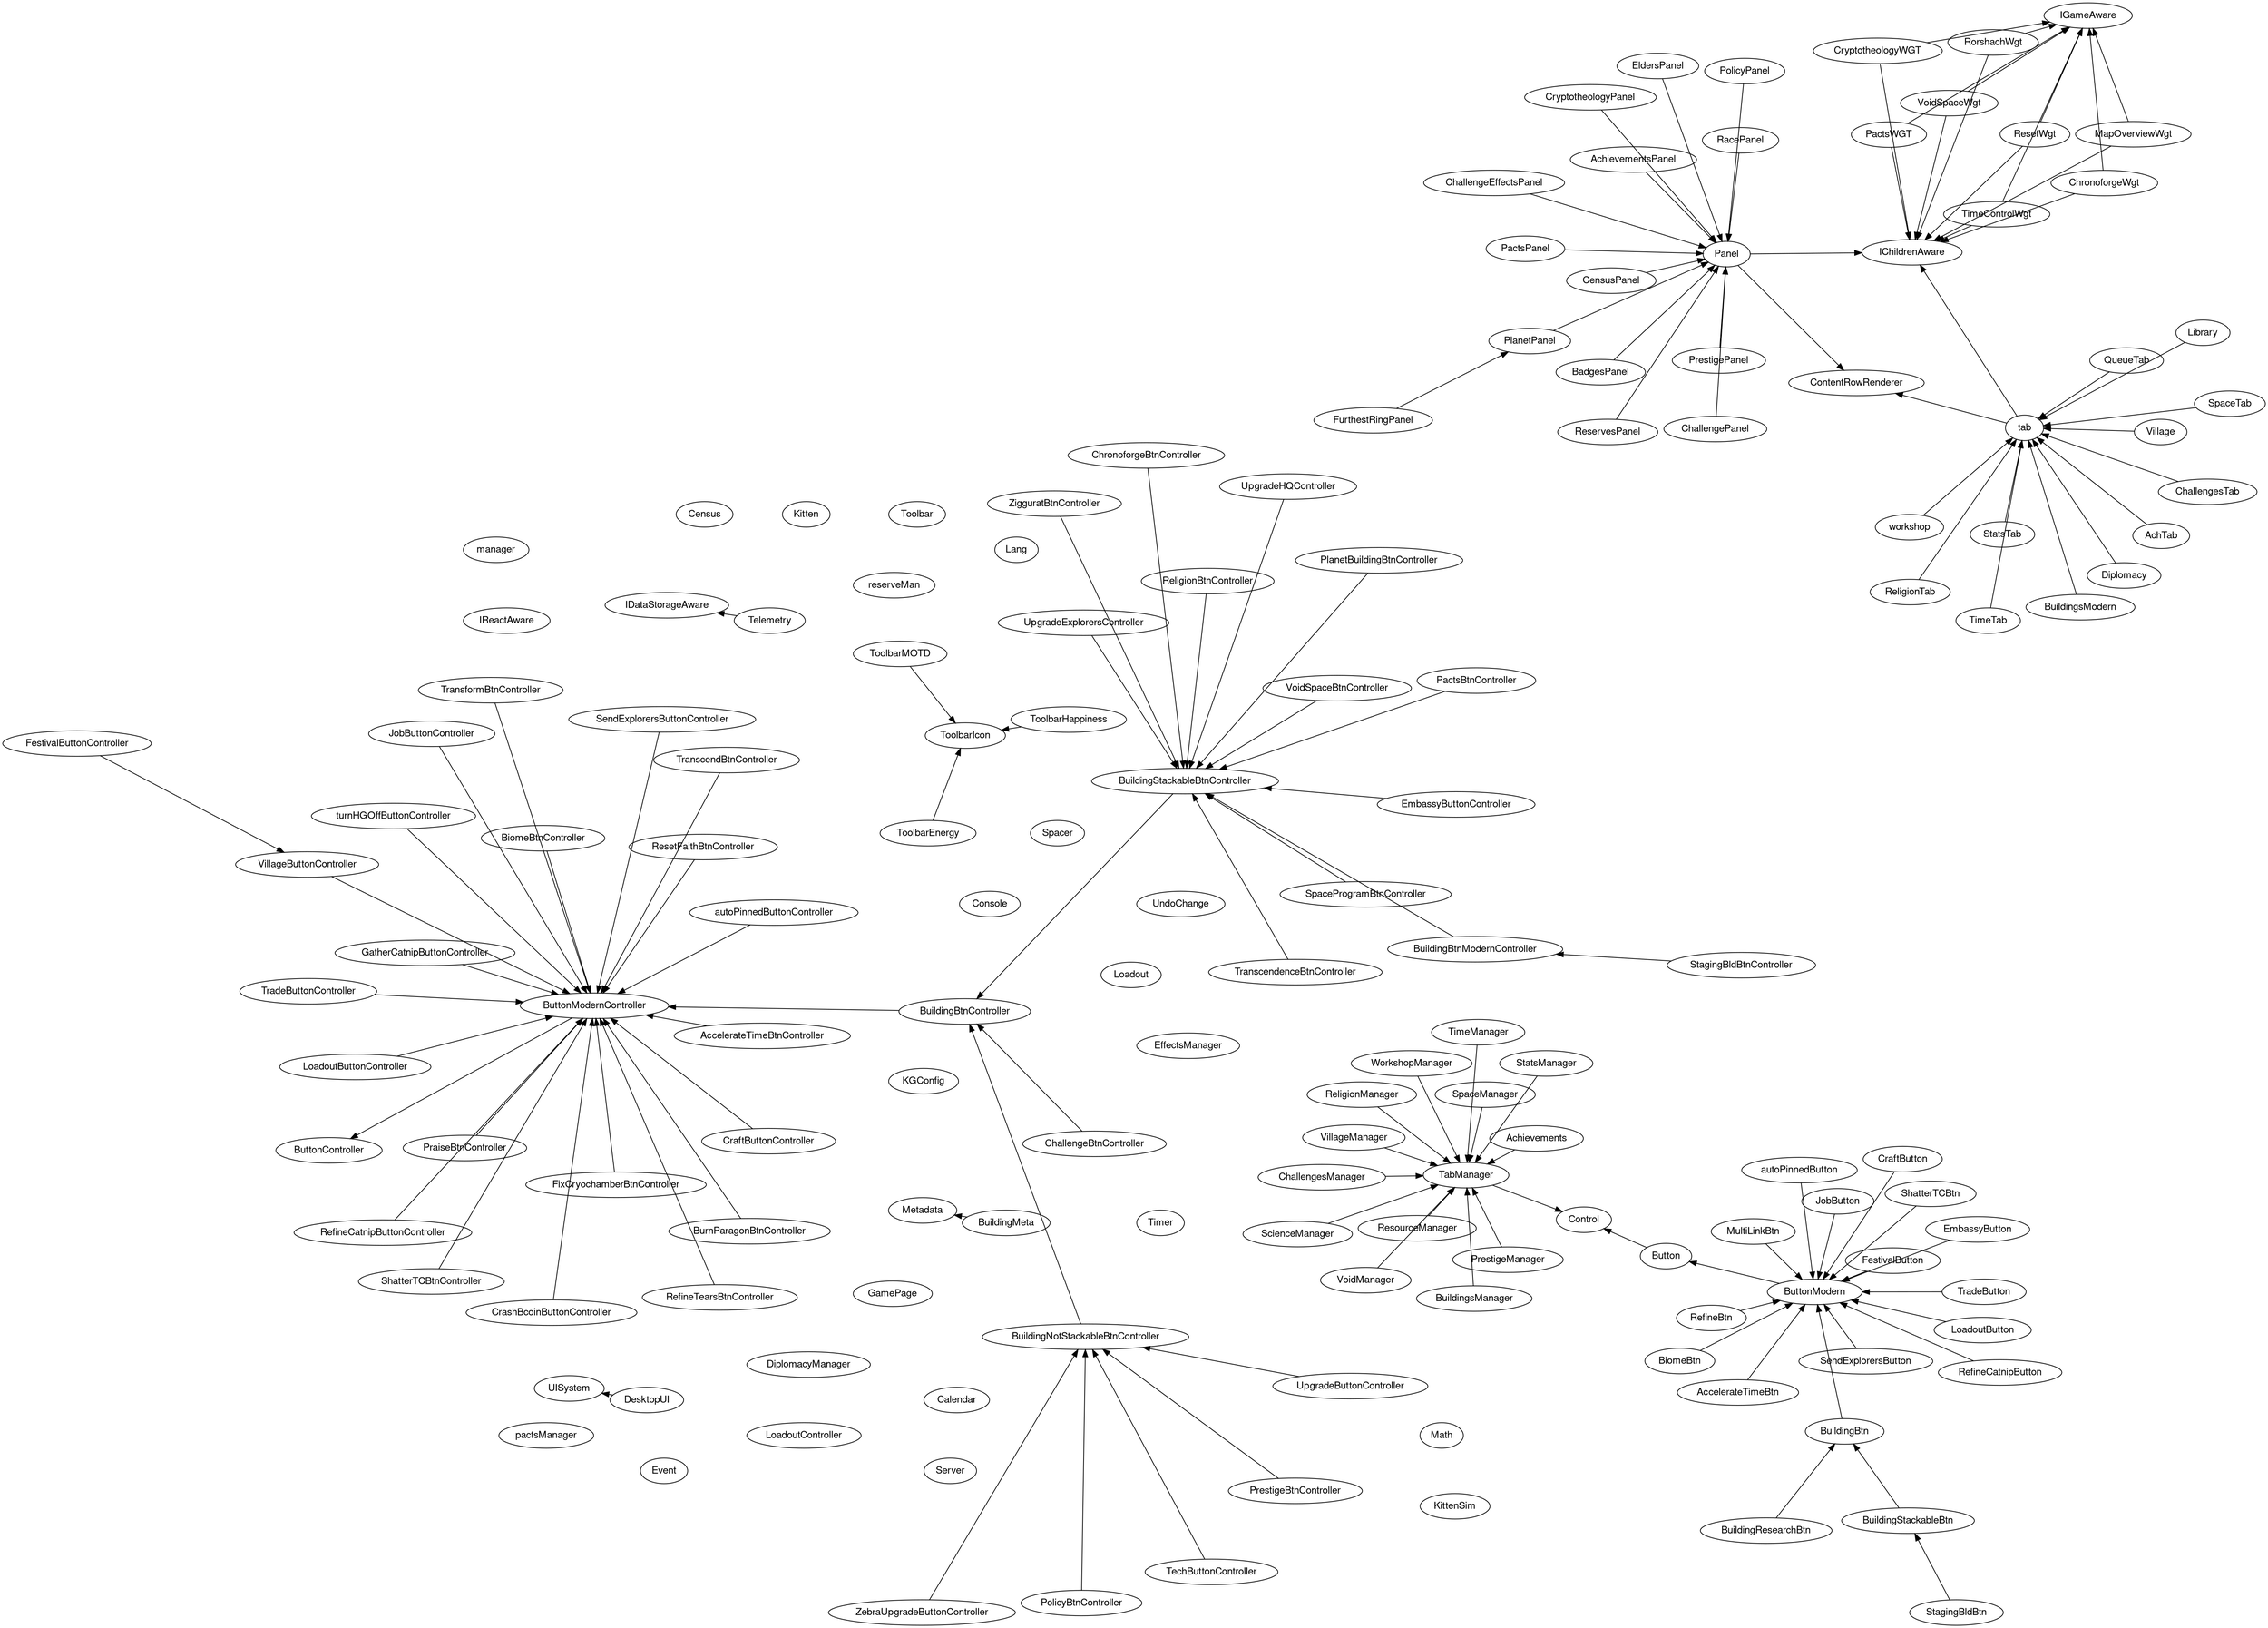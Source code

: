 digraph kittensgame {
    fontname = "Helvetica,Arial,sans-serif";
    node [fontname = "Helvetica,Arial,sans-serif";];
    edge [fontname = "Helvetica,Arial,sans-serif";];
    layout = neato;
    overlap = false;

    // config.js
    KGConfig;

    // core.js
    Control;
    TabManager -> Control;
    Console;
    ButtonController;
    Button -> Control;
    ButtonModernController -> ButtonController;
    ButtonModern -> Button;
    BuildingBtnController -> ButtonModernController;
    BuildingBtn -> ButtonModern;
    BuildingStackableBtnController -> BuildingBtnController;
    BuildingStackableBtn -> BuildingBtn;
    BuildingNotStackableBtnController -> BuildingBtnController;
    BuildingResearchBtn -> BuildingBtn;
    Spacer;
    ContentRowRenderer;
    IGameAware;
    IChildrenAware;
    Panel -> ContentRowRenderer;
    Panel -> IChildrenAware;
    tab -> ContentRowRenderer;
    tab -> IChildrenAware;

    // game.js
    Timer;
    IDataStorageAware;
    Telemetry -> IDataStorageAware;
    Server;
    UndoChange;
    EffectsManager;
    GamePage;

    // i18n.js
    Lang;

    // js/achievements.js
    Achievements -> TabManager;
    AchievementsPanel -> Panel;
    BadgesPanel -> Panel;
    AchTab -> tab;

    // js/buildings.js
    Metadata;
    BuildingMeta -> Metadata;
    BuildingsManager -> TabManager;
    GatherCatnipButtonController -> ButtonModernController;
    RefineCatnipButtonController -> ButtonModernController;
    RefineCatnipButton -> ButtonModern;
    BuildingBtnModernController -> BuildingStackableBtnController;
    StagingBldBtnController -> BuildingBtnModernController;
    StagingBldBtn -> BuildingStackableBtn;
    BuildingsModern -> tab;

    // js/calendar.js
    Calendar;
    Event;

    // js/challenges.js
    ChallengesManager -> TabManager;
    reserveMan;
    ChallengeBtnController -> BuildingBtnController;
    ChallengePanel -> Panel;
    ReservesPanel -> Panel;
    ChallengeEffectsPanel -> Panel;
    ChallengesTab -> tab;

    // js/diplomacy.js
    DiplomacyManager;
    RacePanel -> Panel;
    EldersPanel -> Panel;
    CrashBcoinButtonController -> ButtonModernController;
    TradeButtonController -> ButtonModernController;
    TradeButton -> ButtonModern;
    EmbassyButtonController -> BuildingStackableBtnController;
    EmbassyButton -> ButtonModern;
    autoPinnedButtonController -> ButtonModernController;
    autoPinnedButton -> ButtonModern;
    SendExplorersButtonController -> ButtonModernController;
    SendExplorersButton -> ButtonModern;
    Diplomacy -> tab;

    // js/math.js
    Math;

    // js/prestige.js
    PrestigeManager -> TabManager;
    PrestigeBtnController -> BuildingNotStackableBtnController;
    BurnParagonBtnController -> ButtonModernController;
    turnHGOffButtonController -> ButtonModernController;
    PrestigePanel -> Panel;

    // js/religion.js
    ReligionManager -> TabManager;
    ZigguratBtnController -> BuildingStackableBtnController;
    ReligionBtnController -> BuildingStackableBtnController;
    TranscendenceBtnController -> BuildingStackableBtnController;
    PraiseBtnController -> ButtonModernController;
    ResetFaithBtnController -> ButtonModernController;
    TranscendBtnController -> ButtonModernController;
    TransformBtnController -> ButtonModernController;
    MultiLinkBtn -> ButtonModern;
    RefineTearsBtnController -> ButtonModernController;
    CryptotheologyWGT -> IChildrenAware;
    CryptotheologyWGT -> IGameAware;
    CryptotheologyPanel -> Panel;
    PactsWGT -> IChildrenAware;
    PactsWGT -> IGameAware;
    PactsPanel -> Panel;
    PactsBtnController -> BuildingStackableBtnController;
    RefineBtn -> ButtonModern;
    pactsManager;
    ReligionTab -> tab;

    // js/resources.js
    ResourceManager -> TabManager;

    // js/science.js
    ScienceManager -> TabManager;
    PolicyBtnController -> BuildingNotStackableBtnController;
    PolicyPanel -> Panel;
    TechButtonController -> BuildingNotStackableBtnController;
    Library -> tab;

    // js/space.js
    SpaceManager -> TabManager;
    SpaceProgramBtnController -> BuildingStackableBtnController;
    PlanetBuildingBtnController -> BuildingStackableBtnController;
    PlanetPanel -> Panel;
    FurthestRingPanel -> PlanetPanel;
    SpaceTab -> tab;

    // js/stats.js
    StatsManager -> TabManager;
    StatsTab -> tab;

    // js/time.js
    TimeManager -> TabManager;
    AccelerateTimeBtnController -> ButtonModernController;
    AccelerateTimeBtn -> ButtonModern;
    TimeControlWgt -> IChildrenAware;
    TimeControlWgt -> IGameAware;
    ShatterTCBtnController -> ButtonModernController;
    ShatterTCBtn -> ButtonModern;
    ChronoforgeBtnController -> BuildingStackableBtnController;
    ChronoforgeWgt -> IChildrenAware;
    ChronoforgeWgt -> IGameAware;
    VoidSpaceBtnController -> BuildingStackableBtnController;
    FixCryochamberBtnController -> ButtonModernController;
    VoidSpaceWgt -> IChildrenAware;
    VoidSpaceWgt -> IGameAware;
    ResetWgt -> IChildrenAware;
    ResetWgt -> IGameAware;
    TimeTab -> tab;
    manager;
    QueueTab -> tab;

    // js/toolbar.js
    Toolbar;
    ToolbarIcon;
    ToolbarHappiness -> ToolbarIcon;
    ToolbarEnergy -> ToolbarIcon;
    ToolbarMOTD -> ToolbarIcon;

    // js/ui.js
    IReactAware;
    UISystem;
    DesktopUI -> UISystem;

    // js/village.js
    VillageManager -> TabManager;
    Kitten;
    BiomeBtnController -> ButtonModernController;
    BiomeBtn -> ButtonModern;
    UpgradeHQController -> BuildingStackableBtnController;
    UpgradeExplorersController -> BuildingStackableBtnController;
    MapOverviewWgt -> IChildrenAware;
    MapOverviewWgt -> IGameAware;
    KittenSim;
    LoadoutController;
    Loadout;
    LoadoutButtonController -> ButtonModernController;
    LoadoutButton -> ButtonModern;
    JobButtonController -> ButtonModernController;
    JobButton -> ButtonModern;
    Census;
    CensusPanel -> Panel;
    VillageButtonController -> ButtonModernController;
    FestivalButtonController -> VillageButtonController;
    FestivalButton -> ButtonModern;
    Village -> tab;

    // js/void.js
    VoidManager -> TabManager;
    RorshachWgt -> IChildrenAware;
    RorshachWgt -> IGameAware;

    // js/workshop.js
    WorkshopManager -> TabManager;
    UpgradeButtonController -> BuildingNotStackableBtnController;
    CraftButtonController -> ButtonModernController;
    CraftButton -> ButtonModern;
    ZebraUpgradeButtonController -> BuildingNotStackableBtnController;
    workshop -> tab;
}